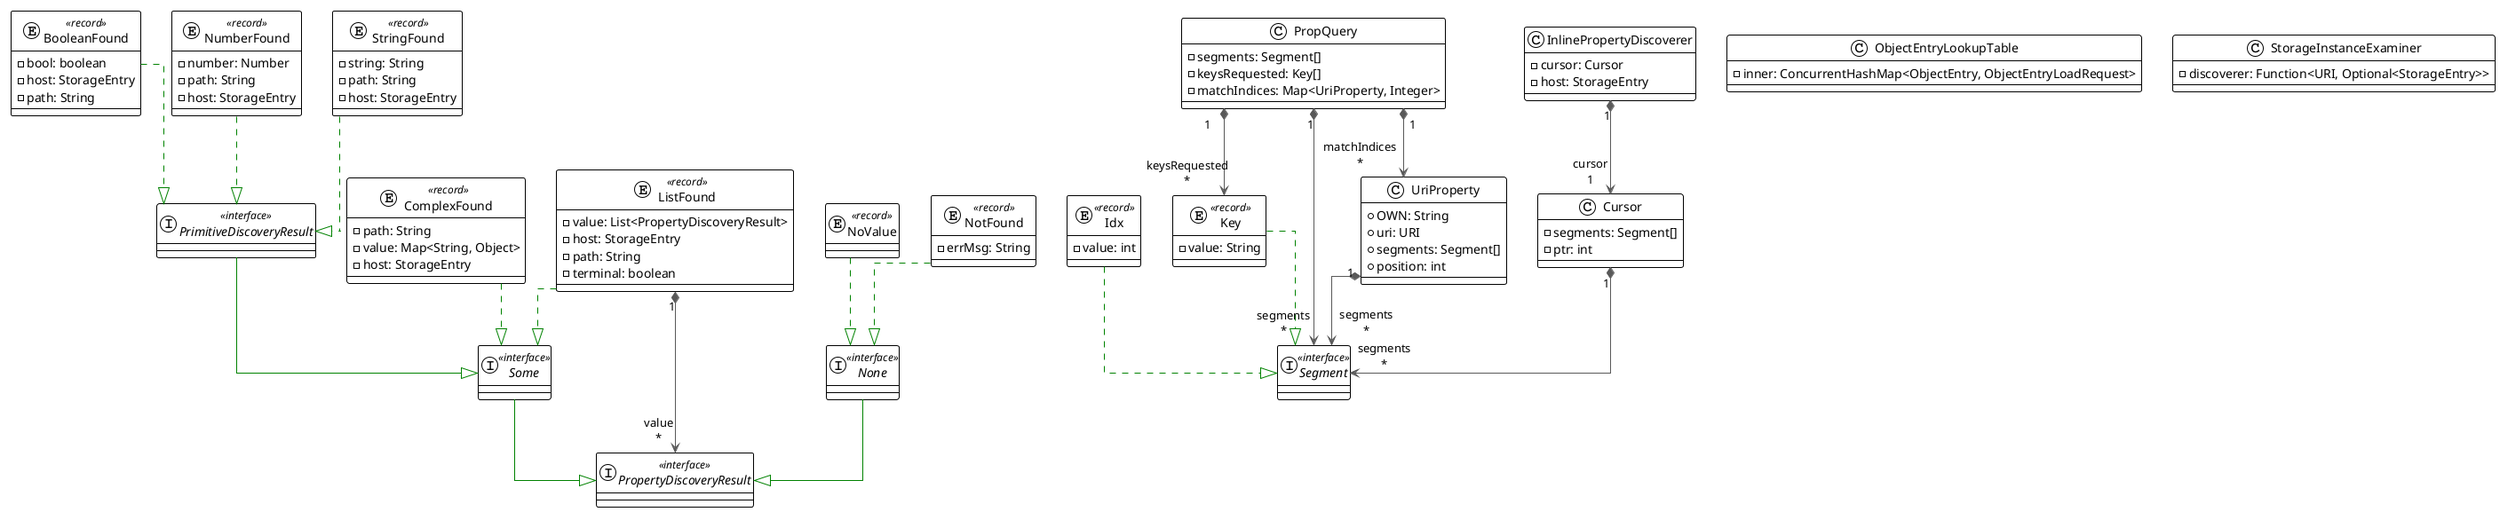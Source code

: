 @startuml

!theme plain
top to bottom direction
skinparam linetype ortho

entity BooleanFound << record >> {
  - bool: boolean
  - host: StorageEntry
  - path: String
}
entity ComplexFound << record >> {
  - path: String
  - value: Map<String, Object>
  - host: StorageEntry
}
class Cursor {
  - segments: Segment[]
  - ptr: int
}
entity Idx << record >> {
  - value: int
}
class InlinePropertyDiscoverer {
  - cursor: Cursor
  - host: StorageEntry
}
entity Key << record >> {
  - value: String
}
entity ListFound << record >> {
  - value: List<PropertyDiscoveryResult>
  - host: StorageEntry
  - path: String
  - terminal: boolean
}
entity NoValue << record >>
interface None << interface >>
entity NotFound << record >> {
  - errMsg: String
}
entity NumberFound << record >> {
  - number: Number
  - path: String
  - host: StorageEntry
}
class ObjectEntryLookupTable {
  - inner: ConcurrentHashMap<ObjectEntry, ObjectEntryLoadRequest>
}
interface PrimitiveDiscoveryResult << interface >>
class PropQuery {
  - segments: Segment[]
  - keysRequested: Key[]
  - matchIndices: Map<UriProperty, Integer>
}
interface PropertyDiscoveryResult << interface >>
interface Segment << interface >>
interface Some << interface >>
class StorageInstanceExaminer {
  - discoverer: Function<URI, Optional<StorageEntry>>
}
entity StringFound << record >> {
  - string: String
  - path: String
  - host: StorageEntry
}
class UriProperty {
  + OWN: String
  + uri: URI
  + segments: Segment[]
  + position: int
}

BooleanFound              -[#008200,dashed]-^  PrimitiveDiscoveryResult 
ComplexFound              -[#008200,dashed]-^  Some                     
Cursor                   "1" *-[#595959,plain]-> "segments\n*" Segment                  
Idx                       -[#008200,dashed]-^  Segment                  
InlinePropertyDiscoverer "1" *-[#595959,plain]-> "cursor\n1" Cursor                   
Key                       -[#008200,dashed]-^  Segment                  
ListFound                "1" *-[#595959,plain]-> "value\n*" PropertyDiscoveryResult  
ListFound                 -[#008200,dashed]-^  Some                     
NoValue                   -[#008200,dashed]-^  None                     
None                      -[#008200,plain]-^  PropertyDiscoveryResult  
NotFound                  -[#008200,dashed]-^  None                     
NumberFound               -[#008200,dashed]-^  PrimitiveDiscoveryResult 
PrimitiveDiscoveryResult  -[#008200,plain]-^  Some                     
PropQuery                "1" *-[#595959,plain]-> "keysRequested\n*" Key                      
PropQuery                "1" *-[#595959,plain]-> "segments\n*" Segment                  
PropQuery                "1" *-[#595959,plain]-> "matchIndices\n*" UriProperty              
Some                      -[#008200,plain]-^  PropertyDiscoveryResult  
StringFound               -[#008200,dashed]-^  PrimitiveDiscoveryResult 
UriProperty              "1" *-[#595959,plain]-> "segments\n*" Segment                  
@enduml
